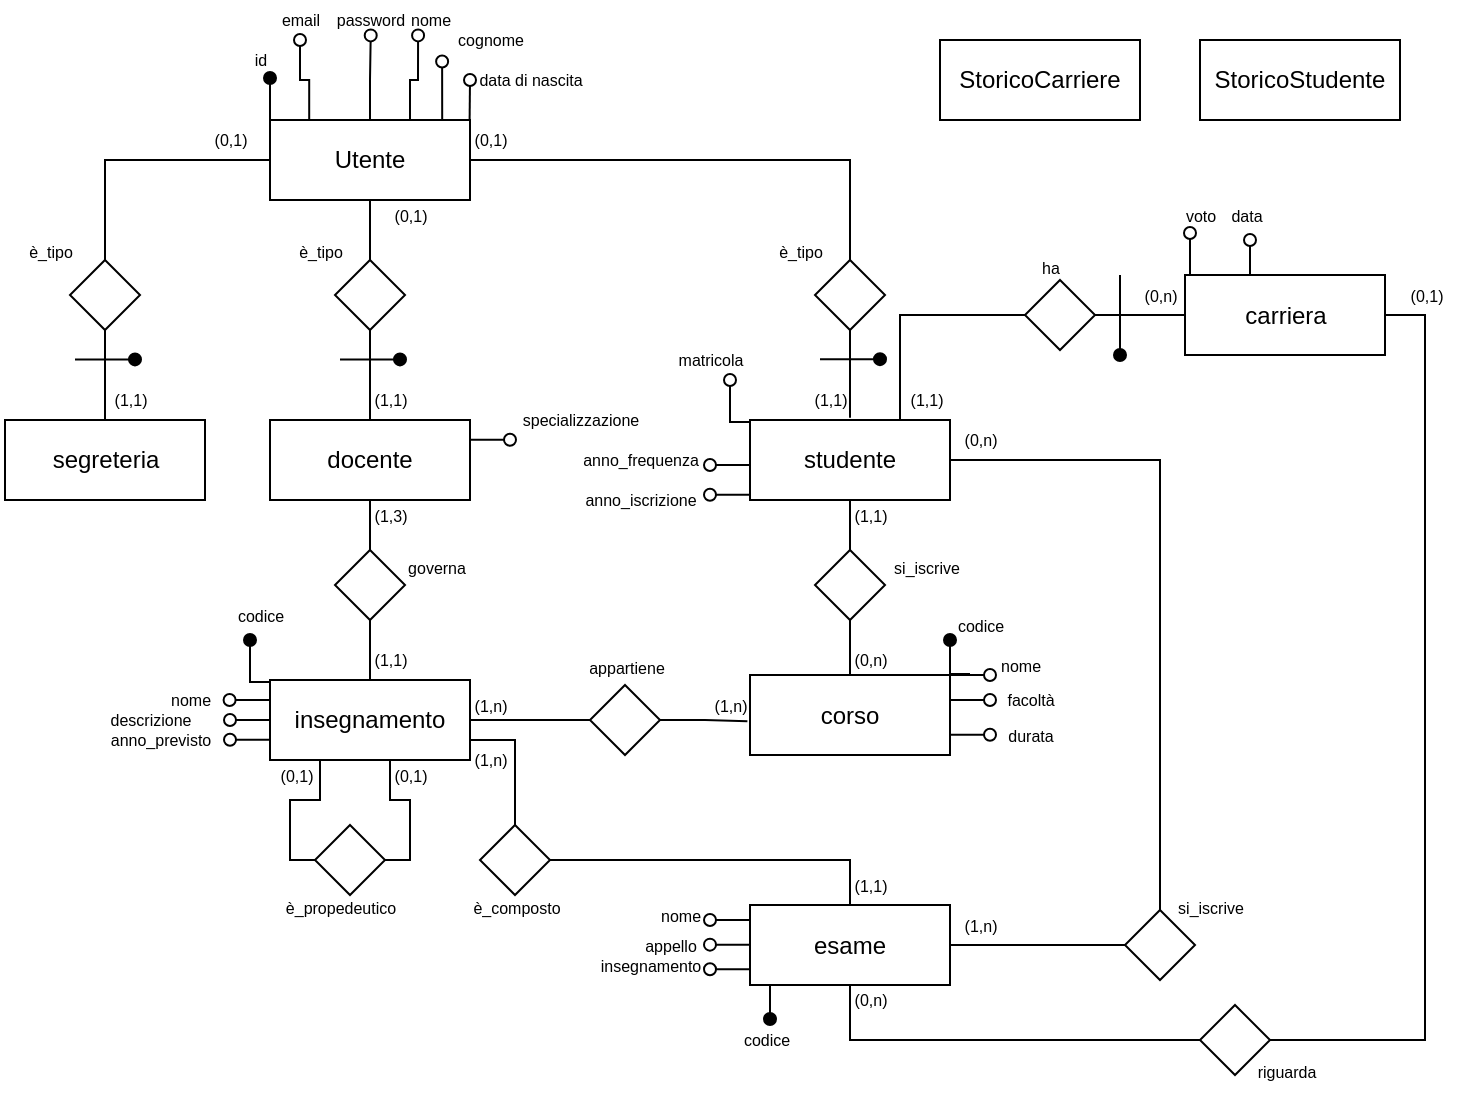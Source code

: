 <mxfile version="21.3.6" type="device">
  <diagram name="Pagina-1" id="Y-6qWt6T0HRa8YTHhVR7">
    <mxGraphModel dx="763" dy="473" grid="1" gridSize="10" guides="1" tooltips="1" connect="1" arrows="1" fold="1" page="1" pageScale="1" pageWidth="1920" pageHeight="1200" math="0" shadow="0">
      <root>
        <mxCell id="0" />
        <mxCell id="1" parent="0" />
        <mxCell id="XxH9tgEzCcrQniiEz9P4-7" style="edgeStyle=orthogonalEdgeStyle;rounded=0;orthogonalLoop=1;jettySize=auto;html=1;exitX=0.5;exitY=0;exitDx=0;exitDy=0;entryX=0.506;entryY=0.885;entryDx=0;entryDy=0;entryPerimeter=0;endArrow=oval;endFill=0;" parent="1" source="IhBiwaIgIxCazFyBjZZa-10" target="IhBiwaIgIxCazFyBjZZa-51" edge="1">
          <mxGeometry relative="1" as="geometry" />
        </mxCell>
        <mxCell id="IhBiwaIgIxCazFyBjZZa-10" value="Utente&lt;br&gt;" style="whiteSpace=wrap;html=1;align=center;" parent="1" vertex="1">
          <mxGeometry x="400" y="80" width="100" height="40" as="geometry" />
        </mxCell>
        <mxCell id="IhBiwaIgIxCazFyBjZZa-11" value="segreteria" style="whiteSpace=wrap;html=1;align=center;" parent="1" vertex="1">
          <mxGeometry x="267.5" y="230" width="100" height="40" as="geometry" />
        </mxCell>
        <mxCell id="IhBiwaIgIxCazFyBjZZa-13" value="docente" style="whiteSpace=wrap;html=1;align=center;" parent="1" vertex="1">
          <mxGeometry x="400" y="230" width="100" height="40" as="geometry" />
        </mxCell>
        <mxCell id="XxH9tgEzCcrQniiEz9P4-87" style="edgeStyle=orthogonalEdgeStyle;rounded=0;orthogonalLoop=1;jettySize=auto;html=1;exitX=0.75;exitY=0;exitDx=0;exitDy=0;entryX=0;entryY=0.5;entryDx=0;entryDy=0;endArrow=none;endFill=0;" parent="1" source="IhBiwaIgIxCazFyBjZZa-17" target="XxH9tgEzCcrQniiEz9P4-86" edge="1">
          <mxGeometry relative="1" as="geometry" />
        </mxCell>
        <mxCell id="IhBiwaIgIxCazFyBjZZa-17" value="studente" style="whiteSpace=wrap;html=1;align=center;" parent="1" vertex="1">
          <mxGeometry x="640" y="230" width="100" height="40" as="geometry" />
        </mxCell>
        <mxCell id="IhBiwaIgIxCazFyBjZZa-18" style="edgeStyle=orthogonalEdgeStyle;rounded=0;orthogonalLoop=1;jettySize=auto;html=1;exitX=0.5;exitY=1;exitDx=0;exitDy=0;" parent="1" source="IhBiwaIgIxCazFyBjZZa-11" target="IhBiwaIgIxCazFyBjZZa-11" edge="1">
          <mxGeometry relative="1" as="geometry" />
        </mxCell>
        <mxCell id="IhBiwaIgIxCazFyBjZZa-20" value="corso" style="whiteSpace=wrap;html=1;align=center;" parent="1" vertex="1">
          <mxGeometry x="640" y="357.5" width="100" height="40" as="geometry" />
        </mxCell>
        <mxCell id="XxH9tgEzCcrQniiEz9P4-31" style="edgeStyle=orthogonalEdgeStyle;rounded=0;orthogonalLoop=1;jettySize=auto;html=1;exitX=0;exitY=0.25;exitDx=0;exitDy=0;entryX=0.995;entryY=0.506;entryDx=0;entryDy=0;entryPerimeter=0;endArrow=oval;endFill=0;" parent="1" source="IhBiwaIgIxCazFyBjZZa-22" target="XxH9tgEzCcrQniiEz9P4-28" edge="1">
          <mxGeometry relative="1" as="geometry" />
        </mxCell>
        <mxCell id="XxH9tgEzCcrQniiEz9P4-38" style="edgeStyle=orthogonalEdgeStyle;rounded=0;orthogonalLoop=1;jettySize=auto;html=1;exitX=1;exitY=0.5;exitDx=0;exitDy=0;entryX=0;entryY=0.5;entryDx=0;entryDy=0;endArrow=none;endFill=0;" parent="1" source="IhBiwaIgIxCazFyBjZZa-22" target="XxH9tgEzCcrQniiEz9P4-35" edge="1">
          <mxGeometry relative="1" as="geometry" />
        </mxCell>
        <mxCell id="wYK4eZ4G-HZFix0EiD2i-19" style="edgeStyle=orthogonalEdgeStyle;rounded=0;orthogonalLoop=1;jettySize=auto;html=1;exitX=1;exitY=0.75;exitDx=0;exitDy=0;entryX=0.5;entryY=0;entryDx=0;entryDy=0;endArrow=none;endFill=0;" edge="1" parent="1" source="IhBiwaIgIxCazFyBjZZa-22" target="XxH9tgEzCcrQniiEz9P4-60">
          <mxGeometry relative="1" as="geometry" />
        </mxCell>
        <mxCell id="wYK4eZ4G-HZFix0EiD2i-20" style="edgeStyle=orthogonalEdgeStyle;rounded=0;orthogonalLoop=1;jettySize=auto;html=1;exitX=0.25;exitY=1;exitDx=0;exitDy=0;entryX=0;entryY=0.5;entryDx=0;entryDy=0;endArrow=none;endFill=0;" edge="1" parent="1" source="IhBiwaIgIxCazFyBjZZa-22" target="jYvSFaZSiZ5a_8bpiw-3-22">
          <mxGeometry relative="1" as="geometry">
            <Array as="points">
              <mxPoint x="425" y="420" />
              <mxPoint x="410" y="420" />
              <mxPoint x="410" y="450" />
            </Array>
          </mxGeometry>
        </mxCell>
        <mxCell id="IhBiwaIgIxCazFyBjZZa-22" value="insegnamento" style="whiteSpace=wrap;html=1;align=center;" parent="1" vertex="1">
          <mxGeometry x="400" y="360" width="100" height="40" as="geometry" />
        </mxCell>
        <mxCell id="wYK4eZ4G-HZFix0EiD2i-4" style="edgeStyle=orthogonalEdgeStyle;rounded=0;orthogonalLoop=1;jettySize=auto;html=1;exitX=1;exitY=0.5;exitDx=0;exitDy=0;entryX=0;entryY=0.5;entryDx=0;entryDy=0;endArrow=none;endFill=0;" edge="1" parent="1" source="IhBiwaIgIxCazFyBjZZa-23" target="wYK4eZ4G-HZFix0EiD2i-2">
          <mxGeometry relative="1" as="geometry" />
        </mxCell>
        <mxCell id="IhBiwaIgIxCazFyBjZZa-23" value="esame" style="whiteSpace=wrap;html=1;align=center;" parent="1" vertex="1">
          <mxGeometry x="640" y="472.5" width="100" height="40" as="geometry" />
        </mxCell>
        <mxCell id="TyQsMB4y0jrWeEiwf9Hw-23" style="edgeStyle=orthogonalEdgeStyle;rounded=0;orthogonalLoop=1;jettySize=auto;html=1;exitX=0.25;exitY=0;exitDx=0;exitDy=0;endArrow=oval;endFill=0;" parent="1" source="IhBiwaIgIxCazFyBjZZa-24" edge="1">
          <mxGeometry relative="1" as="geometry">
            <mxPoint x="890" y="140" as="targetPoint" />
          </mxGeometry>
        </mxCell>
        <mxCell id="IhBiwaIgIxCazFyBjZZa-24" value="carriera" style="whiteSpace=wrap;html=1;align=center;" parent="1" vertex="1">
          <mxGeometry x="857.5" y="157.5" width="100" height="40" as="geometry" />
        </mxCell>
        <mxCell id="IhBiwaIgIxCazFyBjZZa-26" value="StoricoStudente" style="whiteSpace=wrap;html=1;align=center;" parent="1" vertex="1">
          <mxGeometry x="865" y="40" width="100" height="40" as="geometry" />
        </mxCell>
        <mxCell id="IhBiwaIgIxCazFyBjZZa-27" value="StoricoCarriere" style="whiteSpace=wrap;html=1;align=center;" parent="1" vertex="1">
          <mxGeometry x="735" y="40" width="100" height="40" as="geometry" />
        </mxCell>
        <mxCell id="IhBiwaIgIxCazFyBjZZa-31" style="edgeStyle=orthogonalEdgeStyle;rounded=0;orthogonalLoop=1;jettySize=auto;html=1;exitX=0.5;exitY=1;exitDx=0;exitDy=0;entryX=0.5;entryY=0;entryDx=0;entryDy=0;endArrow=none;endFill=0;" parent="1" source="IhBiwaIgIxCazFyBjZZa-28" target="IhBiwaIgIxCazFyBjZZa-11" edge="1">
          <mxGeometry relative="1" as="geometry" />
        </mxCell>
        <mxCell id="IhBiwaIgIxCazFyBjZZa-37" style="edgeStyle=orthogonalEdgeStyle;rounded=0;orthogonalLoop=1;jettySize=auto;html=1;exitX=0.5;exitY=0;exitDx=0;exitDy=0;entryX=0;entryY=0.5;entryDx=0;entryDy=0;endArrow=none;endFill=0;" parent="1" source="IhBiwaIgIxCazFyBjZZa-28" target="IhBiwaIgIxCazFyBjZZa-10" edge="1">
          <mxGeometry relative="1" as="geometry" />
        </mxCell>
        <mxCell id="IhBiwaIgIxCazFyBjZZa-28" value="" style="rhombus;whiteSpace=wrap;html=1;" parent="1" vertex="1">
          <mxGeometry x="300" y="150" width="35" height="35" as="geometry" />
        </mxCell>
        <mxCell id="IhBiwaIgIxCazFyBjZZa-34" style="edgeStyle=orthogonalEdgeStyle;rounded=0;orthogonalLoop=1;jettySize=auto;html=1;exitX=0.5;exitY=1;exitDx=0;exitDy=0;entryX=0.5;entryY=0;entryDx=0;entryDy=0;endArrow=none;endFill=0;" parent="1" source="IhBiwaIgIxCazFyBjZZa-32" target="IhBiwaIgIxCazFyBjZZa-13" edge="1">
          <mxGeometry relative="1" as="geometry" />
        </mxCell>
        <mxCell id="IhBiwaIgIxCazFyBjZZa-36" style="edgeStyle=orthogonalEdgeStyle;rounded=0;orthogonalLoop=1;jettySize=auto;html=1;exitX=0.5;exitY=0;exitDx=0;exitDy=0;entryX=0.5;entryY=1;entryDx=0;entryDy=0;endArrow=none;endFill=0;" parent="1" source="IhBiwaIgIxCazFyBjZZa-32" target="IhBiwaIgIxCazFyBjZZa-10" edge="1">
          <mxGeometry relative="1" as="geometry" />
        </mxCell>
        <mxCell id="IhBiwaIgIxCazFyBjZZa-32" value="" style="rhombus;whiteSpace=wrap;html=1;" parent="1" vertex="1">
          <mxGeometry x="432.5" y="150" width="35" height="35" as="geometry" />
        </mxCell>
        <mxCell id="IhBiwaIgIxCazFyBjZZa-35" style="edgeStyle=orthogonalEdgeStyle;rounded=0;orthogonalLoop=1;jettySize=auto;html=1;exitX=0.5;exitY=1;exitDx=0;exitDy=0;entryX=0.5;entryY=-0.027;entryDx=0;entryDy=0;entryPerimeter=0;endArrow=none;endFill=0;" parent="1" source="IhBiwaIgIxCazFyBjZZa-33" target="IhBiwaIgIxCazFyBjZZa-17" edge="1">
          <mxGeometry relative="1" as="geometry" />
        </mxCell>
        <mxCell id="IhBiwaIgIxCazFyBjZZa-38" style="edgeStyle=orthogonalEdgeStyle;rounded=0;orthogonalLoop=1;jettySize=auto;html=1;exitX=0.5;exitY=0;exitDx=0;exitDy=0;entryX=1;entryY=0.5;entryDx=0;entryDy=0;endArrow=none;endFill=0;" parent="1" source="IhBiwaIgIxCazFyBjZZa-33" target="IhBiwaIgIxCazFyBjZZa-10" edge="1">
          <mxGeometry relative="1" as="geometry" />
        </mxCell>
        <mxCell id="IhBiwaIgIxCazFyBjZZa-33" value="" style="rhombus;whiteSpace=wrap;html=1;" parent="1" vertex="1">
          <mxGeometry x="672.5" y="150" width="35" height="35" as="geometry" />
        </mxCell>
        <mxCell id="IhBiwaIgIxCazFyBjZZa-39" value="&lt;font style=&quot;font-size: 8px;&quot;&gt;è_tipo&lt;/font&gt;" style="text;html=1;align=center;verticalAlign=middle;resizable=0;points=[];autosize=1;strokeColor=none;fillColor=none;" parent="1" vertex="1">
          <mxGeometry x="265" y="130" width="50" height="30" as="geometry" />
        </mxCell>
        <mxCell id="IhBiwaIgIxCazFyBjZZa-40" value="&lt;font style=&quot;font-size: 8px;&quot;&gt;è_tipo&lt;/font&gt;" style="text;html=1;align=center;verticalAlign=middle;resizable=0;points=[];autosize=1;strokeColor=none;fillColor=none;" parent="1" vertex="1">
          <mxGeometry x="400" y="130" width="50" height="30" as="geometry" />
        </mxCell>
        <mxCell id="IhBiwaIgIxCazFyBjZZa-41" value="&lt;font style=&quot;font-size: 8px;&quot;&gt;è_tipo&lt;/font&gt;" style="text;html=1;align=center;verticalAlign=middle;resizable=0;points=[];autosize=1;strokeColor=none;fillColor=none;" parent="1" vertex="1">
          <mxGeometry x="640" y="130" width="50" height="30" as="geometry" />
        </mxCell>
        <mxCell id="IhBiwaIgIxCazFyBjZZa-48" value="id" style="text;html=1;align=center;verticalAlign=middle;resizable=0;points=[];autosize=1;strokeColor=none;fillColor=none;fontSize=8;" parent="1" vertex="1">
          <mxGeometry x="380" y="40" width="30" height="20" as="geometry" />
        </mxCell>
        <mxCell id="IhBiwaIgIxCazFyBjZZa-51" value="password" style="text;html=1;align=center;verticalAlign=middle;resizable=0;points=[];autosize=1;strokeColor=none;fillColor=none;fontSize=8;" parent="1" vertex="1">
          <mxGeometry x="420" y="20" width="60" height="20" as="geometry" />
        </mxCell>
        <mxCell id="IhBiwaIgIxCazFyBjZZa-58" style="edgeStyle=orthogonalEdgeStyle;rounded=0;orthogonalLoop=1;jettySize=auto;html=1;endArrow=oval;endFill=0;exitX=0.196;exitY=0.003;exitDx=0;exitDy=0;exitPerimeter=0;" parent="1" source="IhBiwaIgIxCazFyBjZZa-10" target="XxH9tgEzCcrQniiEz9P4-1" edge="1">
          <mxGeometry relative="1" as="geometry">
            <mxPoint x="420" y="71" as="sourcePoint" />
            <mxPoint x="420" y="50" as="targetPoint" />
          </mxGeometry>
        </mxCell>
        <mxCell id="IhBiwaIgIxCazFyBjZZa-59" style="edgeStyle=orthogonalEdgeStyle;rounded=0;orthogonalLoop=1;jettySize=auto;html=1;exitX=0.5;exitY=0;exitDx=0;exitDy=0;entryX=0.34;entryY=0.97;entryDx=0;entryDy=0;entryPerimeter=0;endArrow=oval;endFill=1;" parent="1" edge="1">
          <mxGeometry relative="1" as="geometry">
            <mxPoint x="410" y="80" as="sourcePoint" />
            <mxPoint x="400" y="59" as="targetPoint" />
          </mxGeometry>
        </mxCell>
        <mxCell id="IhBiwaIgIxCazFyBjZZa-61" style="edgeStyle=orthogonalEdgeStyle;rounded=0;orthogonalLoop=1;jettySize=auto;html=1;exitX=0.5;exitY=0;exitDx=0;exitDy=0;entryX=0.34;entryY=0.97;entryDx=0;entryDy=0;entryPerimeter=0;endArrow=oval;endFill=0;" parent="1" edge="1">
          <mxGeometry relative="1" as="geometry">
            <mxPoint x="640" y="231" as="sourcePoint" />
            <mxPoint x="630" y="210" as="targetPoint" />
          </mxGeometry>
        </mxCell>
        <mxCell id="IhBiwaIgIxCazFyBjZZa-62" value="&lt;span style=&quot;font-size: 8px;&quot;&gt;matricola&lt;/span&gt;" style="text;html=1;align=center;verticalAlign=middle;resizable=0;points=[];autosize=1;strokeColor=none;fillColor=none;fontSize=8;" parent="1" vertex="1">
          <mxGeometry x="590" y="190" width="60" height="20" as="geometry" />
        </mxCell>
        <mxCell id="XxH9tgEzCcrQniiEz9P4-1" value="email" style="text;html=1;align=center;verticalAlign=middle;resizable=0;points=[];autosize=1;strokeColor=none;fillColor=none;fontSize=8;" parent="1" vertex="1">
          <mxGeometry x="395" y="20" width="40" height="20" as="geometry" />
        </mxCell>
        <mxCell id="XxH9tgEzCcrQniiEz9P4-2" value="nome" style="text;html=1;align=center;verticalAlign=middle;resizable=0;points=[];autosize=1;strokeColor=none;fillColor=none;fontSize=8;" parent="1" vertex="1">
          <mxGeometry x="460" y="20" width="40" height="20" as="geometry" />
        </mxCell>
        <mxCell id="XxH9tgEzCcrQniiEz9P4-3" value="data di nascita" style="text;html=1;align=center;verticalAlign=middle;resizable=0;points=[];autosize=1;strokeColor=none;fillColor=none;fontSize=8;" parent="1" vertex="1">
          <mxGeometry x="490" y="50" width="80" height="20" as="geometry" />
        </mxCell>
        <mxCell id="XxH9tgEzCcrQniiEz9P4-4" value="cognome" style="text;html=1;align=center;verticalAlign=middle;resizable=0;points=[];autosize=1;strokeColor=none;fillColor=none;fontSize=8;" parent="1" vertex="1">
          <mxGeometry x="480" y="30" width="60" height="20" as="geometry" />
        </mxCell>
        <mxCell id="XxH9tgEzCcrQniiEz9P4-8" style="edgeStyle=orthogonalEdgeStyle;rounded=0;orthogonalLoop=1;jettySize=auto;html=1;exitX=0.7;exitY=0.014;exitDx=0;exitDy=0;entryX=0.351;entryY=0.885;entryDx=0;entryDy=0;entryPerimeter=0;endArrow=oval;endFill=0;exitPerimeter=0;" parent="1" source="IhBiwaIgIxCazFyBjZZa-10" target="XxH9tgEzCcrQniiEz9P4-2" edge="1">
          <mxGeometry relative="1" as="geometry">
            <mxPoint x="467.5" y="81" as="sourcePoint" />
            <mxPoint x="467.5" y="39" as="targetPoint" />
          </mxGeometry>
        </mxCell>
        <mxCell id="XxH9tgEzCcrQniiEz9P4-9" style="edgeStyle=orthogonalEdgeStyle;rounded=0;orthogonalLoop=1;jettySize=auto;html=1;exitX=0.5;exitY=0;exitDx=0;exitDy=0;endArrow=oval;endFill=0;entryX=0.101;entryY=1.038;entryDx=0;entryDy=0;entryPerimeter=0;" parent="1" target="XxH9tgEzCcrQniiEz9P4-4" edge="1">
          <mxGeometry relative="1" as="geometry">
            <mxPoint x="480" y="80" as="sourcePoint" />
            <mxPoint x="480" y="50" as="targetPoint" />
          </mxGeometry>
        </mxCell>
        <mxCell id="XxH9tgEzCcrQniiEz9P4-10" style="edgeStyle=orthogonalEdgeStyle;rounded=0;orthogonalLoop=1;jettySize=auto;html=1;exitX=0.5;exitY=0;exitDx=0;exitDy=0;endArrow=oval;endFill=0;" parent="1" edge="1">
          <mxGeometry relative="1" as="geometry">
            <mxPoint x="499.81" y="80" as="sourcePoint" />
            <mxPoint x="500" y="60" as="targetPoint" />
          </mxGeometry>
        </mxCell>
        <mxCell id="XxH9tgEzCcrQniiEz9P4-19" value="specializzazione" style="text;html=1;align=center;verticalAlign=middle;resizable=0;points=[];autosize=1;strokeColor=none;fillColor=none;fontSize=8;" parent="1" vertex="1">
          <mxGeometry x="515" y="220" width="80" height="20" as="geometry" />
        </mxCell>
        <mxCell id="XxH9tgEzCcrQniiEz9P4-22" style="edgeStyle=orthogonalEdgeStyle;rounded=0;orthogonalLoop=1;jettySize=auto;html=1;exitX=0.5;exitY=0;exitDx=0;exitDy=0;entryX=0.5;entryY=1;entryDx=0;entryDy=0;endArrow=none;endFill=0;" parent="1" source="XxH9tgEzCcrQniiEz9P4-21" target="IhBiwaIgIxCazFyBjZZa-13" edge="1">
          <mxGeometry relative="1" as="geometry" />
        </mxCell>
        <mxCell id="XxH9tgEzCcrQniiEz9P4-23" style="edgeStyle=orthogonalEdgeStyle;rounded=0;orthogonalLoop=1;jettySize=auto;html=1;exitX=0.5;exitY=1;exitDx=0;exitDy=0;entryX=0.5;entryY=0;entryDx=0;entryDy=0;endArrow=none;endFill=0;" parent="1" source="XxH9tgEzCcrQniiEz9P4-21" target="IhBiwaIgIxCazFyBjZZa-22" edge="1">
          <mxGeometry relative="1" as="geometry" />
        </mxCell>
        <mxCell id="XxH9tgEzCcrQniiEz9P4-21" value="" style="rhombus;whiteSpace=wrap;html=1;" parent="1" vertex="1">
          <mxGeometry x="432.5" y="295" width="35" height="35" as="geometry" />
        </mxCell>
        <mxCell id="XxH9tgEzCcrQniiEz9P4-24" value="&lt;font style=&quot;font-size: 8px;&quot;&gt;governa&lt;/font&gt;" style="text;html=1;align=center;verticalAlign=middle;resizable=0;points=[];autosize=1;strokeColor=none;fillColor=none;" parent="1" vertex="1">
          <mxGeometry x="457.5" y="287.5" width="50" height="30" as="geometry" />
        </mxCell>
        <mxCell id="XxH9tgEzCcrQniiEz9P4-25" style="edgeStyle=orthogonalEdgeStyle;rounded=0;orthogonalLoop=1;jettySize=auto;html=1;exitX=0.5;exitY=0;exitDx=0;exitDy=0;entryX=0.34;entryY=0.97;entryDx=0;entryDy=0;entryPerimeter=0;endArrow=oval;endFill=1;" parent="1" edge="1">
          <mxGeometry relative="1" as="geometry">
            <mxPoint x="400" y="361" as="sourcePoint" />
            <mxPoint x="390" y="340" as="targetPoint" />
          </mxGeometry>
        </mxCell>
        <mxCell id="XxH9tgEzCcrQniiEz9P4-27" value="codice" style="text;html=1;align=center;verticalAlign=middle;resizable=0;points=[];autosize=1;strokeColor=none;fillColor=none;fontSize=8;" parent="1" vertex="1">
          <mxGeometry x="370" y="318" width="50" height="20" as="geometry" />
        </mxCell>
        <mxCell id="XxH9tgEzCcrQniiEz9P4-28" value="nome" style="text;html=1;align=center;verticalAlign=middle;resizable=0;points=[];autosize=1;strokeColor=none;fillColor=none;fontSize=8;" parent="1" vertex="1">
          <mxGeometry x="340" y="360" width="40" height="20" as="geometry" />
        </mxCell>
        <mxCell id="XxH9tgEzCcrQniiEz9P4-29" value="descrizione" style="text;html=1;align=center;verticalAlign=middle;resizable=0;points=[];autosize=1;strokeColor=none;fillColor=none;fontSize=8;" parent="1" vertex="1">
          <mxGeometry x="310" y="370" width="60" height="20" as="geometry" />
        </mxCell>
        <mxCell id="XxH9tgEzCcrQniiEz9P4-30" value="anno_previsto" style="text;html=1;align=center;verticalAlign=middle;resizable=0;points=[];autosize=1;strokeColor=none;fillColor=none;fontSize=8;" parent="1" vertex="1">
          <mxGeometry x="310" y="380" width="70" height="20" as="geometry" />
        </mxCell>
        <mxCell id="XxH9tgEzCcrQniiEz9P4-33" style="edgeStyle=orthogonalEdgeStyle;rounded=0;orthogonalLoop=1;jettySize=auto;html=1;exitX=0;exitY=0.25;exitDx=0;exitDy=0;entryX=0.995;entryY=0.506;entryDx=0;entryDy=0;entryPerimeter=0;endArrow=oval;endFill=0;" parent="1" edge="1">
          <mxGeometry relative="1" as="geometry">
            <mxPoint x="400" y="380" as="sourcePoint" />
            <mxPoint x="380" y="380" as="targetPoint" />
          </mxGeometry>
        </mxCell>
        <mxCell id="XxH9tgEzCcrQniiEz9P4-34" style="edgeStyle=orthogonalEdgeStyle;rounded=0;orthogonalLoop=1;jettySize=auto;html=1;exitX=0;exitY=0.25;exitDx=0;exitDy=0;entryX=0.995;entryY=0.506;entryDx=0;entryDy=0;entryPerimeter=0;endArrow=oval;endFill=0;" parent="1" edge="1">
          <mxGeometry relative="1" as="geometry">
            <mxPoint x="400" y="389.88" as="sourcePoint" />
            <mxPoint x="380" y="389.88" as="targetPoint" />
          </mxGeometry>
        </mxCell>
        <mxCell id="XxH9tgEzCcrQniiEz9P4-37" style="edgeStyle=orthogonalEdgeStyle;rounded=0;orthogonalLoop=1;jettySize=auto;html=1;exitX=1;exitY=0.5;exitDx=0;exitDy=0;entryX=-0.013;entryY=0.577;entryDx=0;entryDy=0;entryPerimeter=0;endArrow=none;endFill=0;" parent="1" source="XxH9tgEzCcrQniiEz9P4-35" target="IhBiwaIgIxCazFyBjZZa-20" edge="1">
          <mxGeometry relative="1" as="geometry" />
        </mxCell>
        <mxCell id="XxH9tgEzCcrQniiEz9P4-35" value="" style="rhombus;whiteSpace=wrap;html=1;" parent="1" vertex="1">
          <mxGeometry x="560" y="362.5" width="35" height="35" as="geometry" />
        </mxCell>
        <mxCell id="XxH9tgEzCcrQniiEz9P4-41" style="edgeStyle=orthogonalEdgeStyle;rounded=0;orthogonalLoop=1;jettySize=auto;html=1;exitX=0.5;exitY=1;exitDx=0;exitDy=0;entryX=0.5;entryY=0;entryDx=0;entryDy=0;endArrow=none;endFill=0;" parent="1" source="XxH9tgEzCcrQniiEz9P4-39" target="IhBiwaIgIxCazFyBjZZa-20" edge="1">
          <mxGeometry relative="1" as="geometry" />
        </mxCell>
        <mxCell id="XxH9tgEzCcrQniiEz9P4-42" style="edgeStyle=orthogonalEdgeStyle;rounded=0;orthogonalLoop=1;jettySize=auto;html=1;exitX=0.5;exitY=0;exitDx=0;exitDy=0;entryX=0.5;entryY=1;entryDx=0;entryDy=0;endArrow=none;endFill=0;" parent="1" source="XxH9tgEzCcrQniiEz9P4-39" target="IhBiwaIgIxCazFyBjZZa-17" edge="1">
          <mxGeometry relative="1" as="geometry" />
        </mxCell>
        <mxCell id="XxH9tgEzCcrQniiEz9P4-39" value="" style="rhombus;whiteSpace=wrap;html=1;" parent="1" vertex="1">
          <mxGeometry x="672.5" y="295" width="35" height="35" as="geometry" />
        </mxCell>
        <mxCell id="XxH9tgEzCcrQniiEz9P4-43" value="&lt;font style=&quot;font-size: 8px;&quot;&gt;appartiene&lt;/font&gt;" style="text;html=1;align=center;verticalAlign=middle;resizable=0;points=[];autosize=1;strokeColor=none;fillColor=none;" parent="1" vertex="1">
          <mxGeometry x="547.5" y="338" width="60" height="30" as="geometry" />
        </mxCell>
        <mxCell id="XxH9tgEzCcrQniiEz9P4-44" value="codice" style="text;html=1;align=center;verticalAlign=middle;resizable=0;points=[];autosize=1;strokeColor=none;fillColor=none;fontSize=8;" parent="1" vertex="1">
          <mxGeometry x="730" y="323" width="50" height="20" as="geometry" />
        </mxCell>
        <mxCell id="XxH9tgEzCcrQniiEz9P4-45" value="nome" style="text;html=1;align=center;verticalAlign=middle;resizable=0;points=[];autosize=1;strokeColor=none;fillColor=none;fontSize=8;" parent="1" vertex="1">
          <mxGeometry x="755" y="343" width="40" height="20" as="geometry" />
        </mxCell>
        <mxCell id="XxH9tgEzCcrQniiEz9P4-46" value="facoltà" style="text;html=1;align=center;verticalAlign=middle;resizable=0;points=[];autosize=1;strokeColor=none;fillColor=none;fontSize=8;" parent="1" vertex="1">
          <mxGeometry x="755" y="360" width="50" height="20" as="geometry" />
        </mxCell>
        <mxCell id="XxH9tgEzCcrQniiEz9P4-47" value="durata" style="text;html=1;align=center;verticalAlign=middle;resizable=0;points=[];autosize=1;strokeColor=none;fillColor=none;fontSize=8;" parent="1" vertex="1">
          <mxGeometry x="755" y="377.5" width="50" height="20" as="geometry" />
        </mxCell>
        <mxCell id="XxH9tgEzCcrQniiEz9P4-53" style="edgeStyle=orthogonalEdgeStyle;rounded=0;orthogonalLoop=1;jettySize=auto;html=1;exitX=0;exitY=0.25;exitDx=0;exitDy=0;entryX=0.995;entryY=0.506;entryDx=0;entryDy=0;entryPerimeter=0;endArrow=none;endFill=0;startArrow=oval;startFill=0;" parent="1" edge="1">
          <mxGeometry relative="1" as="geometry">
            <mxPoint x="760" y="357.5" as="sourcePoint" />
            <mxPoint x="740" y="357.5" as="targetPoint" />
          </mxGeometry>
        </mxCell>
        <mxCell id="XxH9tgEzCcrQniiEz9P4-54" style="edgeStyle=orthogonalEdgeStyle;rounded=0;orthogonalLoop=1;jettySize=auto;html=1;exitX=0;exitY=0.25;exitDx=0;exitDy=0;entryX=0.995;entryY=0.506;entryDx=0;entryDy=0;entryPerimeter=0;endArrow=none;endFill=0;startArrow=oval;startFill=0;" parent="1" edge="1">
          <mxGeometry relative="1" as="geometry">
            <mxPoint x="760" y="370" as="sourcePoint" />
            <mxPoint x="740" y="370" as="targetPoint" />
          </mxGeometry>
        </mxCell>
        <mxCell id="XxH9tgEzCcrQniiEz9P4-55" style="edgeStyle=orthogonalEdgeStyle;rounded=0;orthogonalLoop=1;jettySize=auto;html=1;exitX=0;exitY=0.25;exitDx=0;exitDy=0;entryX=0.995;entryY=0.506;entryDx=0;entryDy=0;entryPerimeter=0;endArrow=none;endFill=0;startArrow=oval;startFill=0;" parent="1" edge="1">
          <mxGeometry relative="1" as="geometry">
            <mxPoint x="760" y="387.39" as="sourcePoint" />
            <mxPoint x="740" y="387.39" as="targetPoint" />
          </mxGeometry>
        </mxCell>
        <mxCell id="XxH9tgEzCcrQniiEz9P4-58" style="edgeStyle=orthogonalEdgeStyle;rounded=0;orthogonalLoop=1;jettySize=auto;html=1;endArrow=oval;endFill=1;" parent="1" edge="1">
          <mxGeometry relative="1" as="geometry">
            <mxPoint x="750" y="357" as="sourcePoint" />
            <mxPoint x="740" y="340" as="targetPoint" />
          </mxGeometry>
        </mxCell>
        <mxCell id="XxH9tgEzCcrQniiEz9P4-59" value="&lt;font style=&quot;font-size: 8px;&quot;&gt;si_iscrive&lt;/font&gt;" style="text;html=1;align=center;verticalAlign=middle;resizable=0;points=[];autosize=1;strokeColor=none;fillColor=none;" parent="1" vertex="1">
          <mxGeometry x="697.5" y="288" width="60" height="30" as="geometry" />
        </mxCell>
        <mxCell id="jYvSFaZSiZ5a_8bpiw-3-19" style="edgeStyle=orthogonalEdgeStyle;rounded=0;orthogonalLoop=1;jettySize=auto;html=1;exitX=1;exitY=0.5;exitDx=0;exitDy=0;entryX=0.5;entryY=0;entryDx=0;entryDy=0;endArrow=none;endFill=0;" parent="1" source="XxH9tgEzCcrQniiEz9P4-60" target="IhBiwaIgIxCazFyBjZZa-23" edge="1">
          <mxGeometry relative="1" as="geometry" />
        </mxCell>
        <mxCell id="XxH9tgEzCcrQniiEz9P4-60" value="" style="rhombus;whiteSpace=wrap;html=1;" parent="1" vertex="1">
          <mxGeometry x="505" y="432.5" width="35" height="35" as="geometry" />
        </mxCell>
        <mxCell id="XxH9tgEzCcrQniiEz9P4-63" value="&lt;font style=&quot;font-size: 8px;&quot;&gt;è_composto&lt;/font&gt;" style="text;html=1;align=center;verticalAlign=middle;resizable=0;points=[];autosize=1;strokeColor=none;fillColor=none;" parent="1" vertex="1">
          <mxGeometry x="487.5" y="457.5" width="70" height="30" as="geometry" />
        </mxCell>
        <mxCell id="XxH9tgEzCcrQniiEz9P4-66" value="nome" style="text;html=1;align=center;verticalAlign=middle;resizable=0;points=[];autosize=1;strokeColor=none;fillColor=none;fontSize=8;" parent="1" vertex="1">
          <mxGeometry x="585" y="467.5" width="40" height="20" as="geometry" />
        </mxCell>
        <mxCell id="XxH9tgEzCcrQniiEz9P4-69" value="appello" style="text;html=1;align=center;verticalAlign=middle;resizable=0;points=[];autosize=1;strokeColor=none;fillColor=none;fontSize=8;" parent="1" vertex="1">
          <mxGeometry x="575" y="482.5" width="50" height="20" as="geometry" />
        </mxCell>
        <mxCell id="XxH9tgEzCcrQniiEz9P4-89" style="edgeStyle=orthogonalEdgeStyle;rounded=0;orthogonalLoop=1;jettySize=auto;html=1;exitX=1;exitY=0.5;exitDx=0;exitDy=0;entryX=0;entryY=0.5;entryDx=0;entryDy=0;endArrow=none;endFill=0;" parent="1" source="XxH9tgEzCcrQniiEz9P4-86" target="IhBiwaIgIxCazFyBjZZa-24" edge="1">
          <mxGeometry relative="1" as="geometry" />
        </mxCell>
        <mxCell id="XxH9tgEzCcrQniiEz9P4-86" value="" style="rhombus;whiteSpace=wrap;html=1;" parent="1" vertex="1">
          <mxGeometry x="777.5" y="160" width="35" height="35" as="geometry" />
        </mxCell>
        <mxCell id="XxH9tgEzCcrQniiEz9P4-90" value="&lt;font style=&quot;font-size: 8px;&quot;&gt;ha&lt;/font&gt;" style="text;html=1;align=center;verticalAlign=middle;resizable=0;points=[];autosize=1;strokeColor=none;fillColor=none;" parent="1" vertex="1">
          <mxGeometry x="775" y="138" width="30" height="30" as="geometry" />
        </mxCell>
        <mxCell id="XxH9tgEzCcrQniiEz9P4-92" value="voto" style="text;html=1;align=center;verticalAlign=middle;resizable=0;points=[];autosize=1;strokeColor=none;fillColor=none;fontSize=8;" parent="1" vertex="1">
          <mxGeometry x="845" y="118" width="40" height="20" as="geometry" />
        </mxCell>
        <mxCell id="XxH9tgEzCcrQniiEz9P4-93" style="edgeStyle=orthogonalEdgeStyle;rounded=0;orthogonalLoop=1;jettySize=auto;html=1;exitX=0.5;exitY=0;exitDx=0;exitDy=0;entryX=0.34;entryY=0.97;entryDx=0;entryDy=0;entryPerimeter=0;endArrow=oval;endFill=0;" parent="1" edge="1">
          <mxGeometry relative="1" as="geometry">
            <mxPoint x="870" y="157.47" as="sourcePoint" />
            <mxPoint x="860" y="136.47" as="targetPoint" />
          </mxGeometry>
        </mxCell>
        <mxCell id="XxH9tgEzCcrQniiEz9P4-94" value="(0,1)" style="text;html=1;align=center;verticalAlign=middle;resizable=0;points=[];autosize=1;strokeColor=none;fillColor=none;fontSize=8;" parent="1" vertex="1">
          <mxGeometry x="360" y="80" width="40" height="20" as="geometry" />
        </mxCell>
        <mxCell id="XxH9tgEzCcrQniiEz9P4-95" value="(1,1)" style="text;html=1;align=center;verticalAlign=middle;resizable=0;points=[];autosize=1;strokeColor=none;fillColor=none;fontSize=8;" parent="1" vertex="1">
          <mxGeometry x="310" y="210" width="40" height="20" as="geometry" />
        </mxCell>
        <mxCell id="XxH9tgEzCcrQniiEz9P4-96" value="(1,1)" style="text;html=1;align=center;verticalAlign=middle;resizable=0;points=[];autosize=1;strokeColor=none;fillColor=none;fontSize=8;" parent="1" vertex="1">
          <mxGeometry x="440" y="210" width="40" height="20" as="geometry" />
        </mxCell>
        <mxCell id="XxH9tgEzCcrQniiEz9P4-97" value="(1,1)" style="text;html=1;align=center;verticalAlign=middle;resizable=0;points=[];autosize=1;strokeColor=none;fillColor=none;fontSize=8;" parent="1" vertex="1">
          <mxGeometry x="660" y="210" width="40" height="20" as="geometry" />
        </mxCell>
        <mxCell id="XxH9tgEzCcrQniiEz9P4-98" value="(0,1)" style="text;html=1;align=center;verticalAlign=middle;resizable=0;points=[];autosize=1;strokeColor=none;fillColor=none;fontSize=8;" parent="1" vertex="1">
          <mxGeometry x="490" y="80" width="40" height="20" as="geometry" />
        </mxCell>
        <mxCell id="XxH9tgEzCcrQniiEz9P4-99" value="(0,1)" style="text;html=1;align=center;verticalAlign=middle;resizable=0;points=[];autosize=1;strokeColor=none;fillColor=none;fontSize=8;" parent="1" vertex="1">
          <mxGeometry x="450" y="118" width="40" height="20" as="geometry" />
        </mxCell>
        <mxCell id="XxH9tgEzCcrQniiEz9P4-100" value="(1,3)" style="text;html=1;align=center;verticalAlign=middle;resizable=0;points=[];autosize=1;strokeColor=none;fillColor=none;fontSize=8;" parent="1" vertex="1">
          <mxGeometry x="440" y="267.5" width="40" height="20" as="geometry" />
        </mxCell>
        <mxCell id="XxH9tgEzCcrQniiEz9P4-101" value="(1,1)" style="text;html=1;align=center;verticalAlign=middle;resizable=0;points=[];autosize=1;strokeColor=none;fillColor=none;fontSize=8;" parent="1" vertex="1">
          <mxGeometry x="440" y="340" width="40" height="20" as="geometry" />
        </mxCell>
        <mxCell id="XxH9tgEzCcrQniiEz9P4-102" value="(1,n)" style="text;html=1;align=center;verticalAlign=middle;resizable=0;points=[];autosize=1;strokeColor=none;fillColor=none;fontSize=8;" parent="1" vertex="1">
          <mxGeometry x="490" y="363" width="40" height="20" as="geometry" />
        </mxCell>
        <mxCell id="XxH9tgEzCcrQniiEz9P4-103" value="(1,n)" style="text;html=1;align=center;verticalAlign=middle;resizable=0;points=[];autosize=1;strokeColor=none;fillColor=none;fontSize=8;" parent="1" vertex="1">
          <mxGeometry x="610" y="363" width="40" height="20" as="geometry" />
        </mxCell>
        <mxCell id="XxH9tgEzCcrQniiEz9P4-104" value="(1,1)" style="text;html=1;align=center;verticalAlign=middle;resizable=0;points=[];autosize=1;strokeColor=none;fillColor=none;fontSize=8;" parent="1" vertex="1">
          <mxGeometry x="680" y="267.5" width="40" height="20" as="geometry" />
        </mxCell>
        <mxCell id="XxH9tgEzCcrQniiEz9P4-105" value="(0,n)" style="text;html=1;align=center;verticalAlign=middle;resizable=0;points=[];autosize=1;strokeColor=none;fillColor=none;fontSize=8;" parent="1" vertex="1">
          <mxGeometry x="680" y="340" width="40" height="20" as="geometry" />
        </mxCell>
        <mxCell id="XxH9tgEzCcrQniiEz9P4-107" value="(1,n)" style="text;html=1;align=center;verticalAlign=middle;resizable=0;points=[];autosize=1;strokeColor=none;fillColor=none;fontSize=8;" parent="1" vertex="1">
          <mxGeometry x="490" y="390" width="40" height="20" as="geometry" />
        </mxCell>
        <mxCell id="XxH9tgEzCcrQniiEz9P4-109" value="(0,n)" style="text;html=1;align=center;verticalAlign=middle;resizable=0;points=[];autosize=1;strokeColor=none;fillColor=none;fontSize=8;" parent="1" vertex="1">
          <mxGeometry x="735" y="230" width="40" height="20" as="geometry" />
        </mxCell>
        <mxCell id="XxH9tgEzCcrQniiEz9P4-110" value="(1,1)" style="text;html=1;align=center;verticalAlign=middle;resizable=0;points=[];autosize=1;strokeColor=none;fillColor=none;fontSize=8;" parent="1" vertex="1">
          <mxGeometry x="707.5" y="210" width="40" height="20" as="geometry" />
        </mxCell>
        <mxCell id="XxH9tgEzCcrQniiEz9P4-111" value="(0,n)" style="text;html=1;align=center;verticalAlign=middle;resizable=0;points=[];autosize=1;strokeColor=none;fillColor=none;fontSize=8;" parent="1" vertex="1">
          <mxGeometry x="825" y="157.5" width="40" height="20" as="geometry" />
        </mxCell>
        <mxCell id="TyQsMB4y0jrWeEiwf9Hw-6" style="edgeStyle=orthogonalEdgeStyle;rounded=0;orthogonalLoop=1;jettySize=auto;html=1;exitX=0;exitY=0.25;exitDx=0;exitDy=0;entryX=0.995;entryY=0.506;entryDx=0;entryDy=0;entryPerimeter=0;endArrow=none;endFill=0;startArrow=oval;startFill=0;" parent="1" edge="1">
          <mxGeometry relative="1" as="geometry">
            <mxPoint x="520" y="239.86" as="sourcePoint" />
            <mxPoint x="500" y="239.86" as="targetPoint" />
          </mxGeometry>
        </mxCell>
        <mxCell id="TyQsMB4y0jrWeEiwf9Hw-7" style="edgeStyle=orthogonalEdgeStyle;rounded=0;orthogonalLoop=1;jettySize=auto;html=1;exitX=0;exitY=0.25;exitDx=0;exitDy=0;endArrow=none;endFill=0;startArrow=oval;startFill=1;" parent="1" edge="1">
          <mxGeometry relative="1" as="geometry">
            <mxPoint x="465" y="199.71" as="sourcePoint" />
            <mxPoint x="435" y="199.71" as="targetPoint" />
          </mxGeometry>
        </mxCell>
        <mxCell id="TyQsMB4y0jrWeEiwf9Hw-10" style="edgeStyle=orthogonalEdgeStyle;rounded=0;orthogonalLoop=1;jettySize=auto;html=1;exitX=0;exitY=0.25;exitDx=0;exitDy=0;endArrow=none;endFill=0;startArrow=oval;startFill=1;" parent="1" edge="1">
          <mxGeometry relative="1" as="geometry">
            <mxPoint x="332.5" y="199.71" as="sourcePoint" />
            <mxPoint x="302.5" y="199.71" as="targetPoint" />
          </mxGeometry>
        </mxCell>
        <mxCell id="TyQsMB4y0jrWeEiwf9Hw-14" style="edgeStyle=orthogonalEdgeStyle;rounded=0;orthogonalLoop=1;jettySize=auto;html=1;exitX=0;exitY=0.25;exitDx=0;exitDy=0;endArrow=none;endFill=0;startArrow=oval;startFill=1;" parent="1" edge="1">
          <mxGeometry relative="1" as="geometry">
            <mxPoint x="705" y="199.58" as="sourcePoint" />
            <mxPoint x="675" y="199.58" as="targetPoint" />
          </mxGeometry>
        </mxCell>
        <mxCell id="TyQsMB4y0jrWeEiwf9Hw-24" value="data" style="text;html=1;align=center;verticalAlign=middle;resizable=0;points=[];autosize=1;strokeColor=none;fillColor=none;fontSize=8;" parent="1" vertex="1">
          <mxGeometry x="867.5" y="118" width="40" height="20" as="geometry" />
        </mxCell>
        <mxCell id="jYvSFaZSiZ5a_8bpiw-3-8" value="insegnamento" style="text;html=1;align=center;verticalAlign=middle;resizable=0;points=[];autosize=1;strokeColor=none;fillColor=none;fontSize=8;" parent="1" vertex="1">
          <mxGeometry x="555" y="492.5" width="70" height="20" as="geometry" />
        </mxCell>
        <mxCell id="jYvSFaZSiZ5a_8bpiw-3-15" style="edgeStyle=orthogonalEdgeStyle;rounded=0;orthogonalLoop=1;jettySize=auto;html=1;exitX=0;exitY=0.25;exitDx=0;exitDy=0;entryX=0.995;entryY=0.506;entryDx=0;entryDy=0;entryPerimeter=0;endArrow=oval;endFill=0;" parent="1" edge="1">
          <mxGeometry relative="1" as="geometry">
            <mxPoint x="640" y="480" as="sourcePoint" />
            <mxPoint x="620" y="480" as="targetPoint" />
          </mxGeometry>
        </mxCell>
        <mxCell id="jYvSFaZSiZ5a_8bpiw-3-18" value="codice" style="text;html=1;align=center;verticalAlign=middle;resizable=0;points=[];autosize=1;strokeColor=none;fillColor=none;fontSize=8;" parent="1" vertex="1">
          <mxGeometry x="622.5" y="530" width="50" height="20" as="geometry" />
        </mxCell>
        <mxCell id="wYK4eZ4G-HZFix0EiD2i-21" style="edgeStyle=orthogonalEdgeStyle;rounded=0;orthogonalLoop=1;jettySize=auto;html=1;exitX=1;exitY=0.5;exitDx=0;exitDy=0;entryX=0.5;entryY=1;entryDx=0;entryDy=0;endArrow=none;endFill=0;" edge="1" parent="1" source="jYvSFaZSiZ5a_8bpiw-3-22" target="IhBiwaIgIxCazFyBjZZa-22">
          <mxGeometry relative="1" as="geometry">
            <Array as="points">
              <mxPoint x="470" y="450" />
              <mxPoint x="470" y="420" />
              <mxPoint x="460" y="420" />
              <mxPoint x="460" y="400" />
            </Array>
          </mxGeometry>
        </mxCell>
        <mxCell id="jYvSFaZSiZ5a_8bpiw-3-22" value="" style="rhombus;whiteSpace=wrap;html=1;" parent="1" vertex="1">
          <mxGeometry x="422.5" y="432.5" width="35" height="35" as="geometry" />
        </mxCell>
        <mxCell id="jYvSFaZSiZ5a_8bpiw-3-25" value="&lt;font style=&quot;font-size: 8px;&quot;&gt;è_propedeutico&lt;/font&gt;" style="text;html=1;align=center;verticalAlign=middle;resizable=0;points=[];autosize=1;strokeColor=none;fillColor=none;" parent="1" vertex="1">
          <mxGeometry x="395" y="457.5" width="80" height="30" as="geometry" />
        </mxCell>
        <mxCell id="jYvSFaZSiZ5a_8bpiw-3-32" style="edgeStyle=orthogonalEdgeStyle;rounded=0;orthogonalLoop=1;jettySize=auto;html=1;exitX=1;exitY=0.5;exitDx=0;exitDy=0;entryX=1;entryY=0.5;entryDx=0;entryDy=0;endArrow=none;endFill=0;" parent="1" source="jYvSFaZSiZ5a_8bpiw-3-31" target="IhBiwaIgIxCazFyBjZZa-24" edge="1">
          <mxGeometry relative="1" as="geometry" />
        </mxCell>
        <mxCell id="jYvSFaZSiZ5a_8bpiw-3-33" style="edgeStyle=orthogonalEdgeStyle;rounded=0;orthogonalLoop=1;jettySize=auto;html=1;exitX=0;exitY=0.5;exitDx=0;exitDy=0;entryX=0.5;entryY=1;entryDx=0;entryDy=0;endArrow=none;endFill=0;" parent="1" source="jYvSFaZSiZ5a_8bpiw-3-31" target="IhBiwaIgIxCazFyBjZZa-23" edge="1">
          <mxGeometry relative="1" as="geometry" />
        </mxCell>
        <mxCell id="jYvSFaZSiZ5a_8bpiw-3-31" value="" style="rhombus;whiteSpace=wrap;html=1;" parent="1" vertex="1">
          <mxGeometry x="865" y="522.5" width="35" height="35" as="geometry" />
        </mxCell>
        <mxCell id="jYvSFaZSiZ5a_8bpiw-3-34" value="&lt;font style=&quot;font-size: 8px;&quot;&gt;riguarda&lt;/font&gt;" style="text;html=1;align=center;verticalAlign=middle;resizable=0;points=[];autosize=1;strokeColor=none;fillColor=none;" parent="1" vertex="1">
          <mxGeometry x="882.5" y="540" width="50" height="30" as="geometry" />
        </mxCell>
        <mxCell id="jYvSFaZSiZ5a_8bpiw-3-36" value="(0,1)" style="text;html=1;align=center;verticalAlign=middle;resizable=0;points=[];autosize=1;strokeColor=none;fillColor=none;fontSize=8;" parent="1" vertex="1">
          <mxGeometry x="957.5" y="157.5" width="40" height="20" as="geometry" />
        </mxCell>
        <mxCell id="jYvSFaZSiZ5a_8bpiw-3-42" value="anno_frequenza" style="text;html=1;align=center;verticalAlign=middle;resizable=0;points=[];autosize=1;strokeColor=none;fillColor=none;fontSize=8;" parent="1" vertex="1">
          <mxGeometry x="545" y="240" width="80" height="20" as="geometry" />
        </mxCell>
        <mxCell id="jYvSFaZSiZ5a_8bpiw-3-44" style="edgeStyle=orthogonalEdgeStyle;rounded=0;orthogonalLoop=1;jettySize=auto;html=1;exitX=0;exitY=0.25;exitDx=0;exitDy=0;endArrow=oval;endFill=0;" parent="1" edge="1">
          <mxGeometry relative="1" as="geometry">
            <mxPoint x="620" y="252.518" as="targetPoint" />
            <mxPoint x="640" y="252.5" as="sourcePoint" />
            <Array as="points">
              <mxPoint x="640" y="252.5" />
              <mxPoint x="640" y="252.5" />
            </Array>
          </mxGeometry>
        </mxCell>
        <mxCell id="jYvSFaZSiZ5a_8bpiw-3-45" style="edgeStyle=orthogonalEdgeStyle;rounded=0;orthogonalLoop=1;jettySize=auto;html=1;exitX=0;exitY=0.25;exitDx=0;exitDy=0;endArrow=oval;endFill=0;" parent="1" edge="1">
          <mxGeometry relative="1" as="geometry">
            <mxPoint x="620" y="267.378" as="targetPoint" />
            <mxPoint x="640" y="267.36" as="sourcePoint" />
            <Array as="points">
              <mxPoint x="640" y="267.36" />
              <mxPoint x="640" y="267.36" />
            </Array>
          </mxGeometry>
        </mxCell>
        <mxCell id="jYvSFaZSiZ5a_8bpiw-3-46" value="anno_iscrizione" style="text;html=1;align=center;verticalAlign=middle;resizable=0;points=[];autosize=1;strokeColor=none;fillColor=none;fontSize=8;" parent="1" vertex="1">
          <mxGeometry x="545" y="260" width="80" height="20" as="geometry" />
        </mxCell>
        <mxCell id="jYvSFaZSiZ5a_8bpiw-3-48" value="" style="endArrow=none;html=1;rounded=0;startArrow=oval;startFill=1;" parent="1" edge="1">
          <mxGeometry width="50" height="50" relative="1" as="geometry">
            <mxPoint x="825" y="197.5" as="sourcePoint" />
            <mxPoint x="825" y="157.5" as="targetPoint" />
          </mxGeometry>
        </mxCell>
        <mxCell id="wYK4eZ4G-HZFix0EiD2i-5" style="edgeStyle=orthogonalEdgeStyle;rounded=0;orthogonalLoop=1;jettySize=auto;html=1;exitX=0.5;exitY=0;exitDx=0;exitDy=0;entryX=1;entryY=0.5;entryDx=0;entryDy=0;endArrow=none;endFill=0;" edge="1" parent="1" source="wYK4eZ4G-HZFix0EiD2i-2" target="IhBiwaIgIxCazFyBjZZa-17">
          <mxGeometry relative="1" as="geometry" />
        </mxCell>
        <mxCell id="wYK4eZ4G-HZFix0EiD2i-2" value="" style="rhombus;whiteSpace=wrap;html=1;" vertex="1" parent="1">
          <mxGeometry x="827.5" y="475" width="35" height="35" as="geometry" />
        </mxCell>
        <mxCell id="wYK4eZ4G-HZFix0EiD2i-6" style="edgeStyle=orthogonalEdgeStyle;rounded=0;orthogonalLoop=1;jettySize=auto;html=1;exitX=0;exitY=0.25;exitDx=0;exitDy=0;entryX=0.995;entryY=0.506;entryDx=0;entryDy=0;entryPerimeter=0;endArrow=oval;endFill=0;" edge="1" parent="1">
          <mxGeometry relative="1" as="geometry">
            <mxPoint x="640" y="492.33" as="sourcePoint" />
            <mxPoint x="620" y="492.33" as="targetPoint" />
          </mxGeometry>
        </mxCell>
        <mxCell id="wYK4eZ4G-HZFix0EiD2i-7" style="edgeStyle=orthogonalEdgeStyle;rounded=0;orthogonalLoop=1;jettySize=auto;html=1;exitX=0;exitY=0.25;exitDx=0;exitDy=0;entryX=0.995;entryY=0.506;entryDx=0;entryDy=0;entryPerimeter=0;endArrow=oval;endFill=0;" edge="1" parent="1">
          <mxGeometry relative="1" as="geometry">
            <mxPoint x="640" y="504.66" as="sourcePoint" />
            <mxPoint x="620" y="504.66" as="targetPoint" />
          </mxGeometry>
        </mxCell>
        <mxCell id="wYK4eZ4G-HZFix0EiD2i-9" value="" style="endArrow=none;html=1;rounded=0;startArrow=oval;startFill=1;" edge="1" parent="1">
          <mxGeometry width="50" height="50" relative="1" as="geometry">
            <mxPoint x="650" y="529.5" as="sourcePoint" />
            <mxPoint x="650" y="512.5" as="targetPoint" />
          </mxGeometry>
        </mxCell>
        <mxCell id="wYK4eZ4G-HZFix0EiD2i-10" value="&lt;font style=&quot;font-size: 8px;&quot;&gt;si_iscrive&lt;/font&gt;" style="text;html=1;align=center;verticalAlign=middle;resizable=0;points=[];autosize=1;strokeColor=none;fillColor=none;" vertex="1" parent="1">
          <mxGeometry x="840" y="457.5" width="60" height="30" as="geometry" />
        </mxCell>
        <mxCell id="wYK4eZ4G-HZFix0EiD2i-22" value="(1,1)" style="text;html=1;align=center;verticalAlign=middle;resizable=0;points=[];autosize=1;strokeColor=none;fillColor=none;fontSize=8;" vertex="1" parent="1">
          <mxGeometry x="680" y="452.5" width="40" height="20" as="geometry" />
        </mxCell>
        <mxCell id="wYK4eZ4G-HZFix0EiD2i-23" value="(1,n)" style="text;html=1;align=center;verticalAlign=middle;resizable=0;points=[];autosize=1;strokeColor=none;fillColor=none;fontSize=8;" vertex="1" parent="1">
          <mxGeometry x="735" y="472.5" width="40" height="20" as="geometry" />
        </mxCell>
        <mxCell id="wYK4eZ4G-HZFix0EiD2i-25" value="(0,n)" style="text;html=1;align=center;verticalAlign=middle;resizable=0;points=[];autosize=1;strokeColor=none;fillColor=none;fontSize=8;" vertex="1" parent="1">
          <mxGeometry x="680" y="510" width="40" height="20" as="geometry" />
        </mxCell>
        <mxCell id="wYK4eZ4G-HZFix0EiD2i-26" value="(0,1)" style="text;html=1;align=center;verticalAlign=middle;resizable=0;points=[];autosize=1;strokeColor=none;fillColor=none;fontSize=8;" vertex="1" parent="1">
          <mxGeometry x="392.5" y="397.5" width="40" height="20" as="geometry" />
        </mxCell>
        <mxCell id="wYK4eZ4G-HZFix0EiD2i-27" value="(0,1)" style="text;html=1;align=center;verticalAlign=middle;resizable=0;points=[];autosize=1;strokeColor=none;fillColor=none;fontSize=8;" vertex="1" parent="1">
          <mxGeometry x="450" y="397.5" width="40" height="20" as="geometry" />
        </mxCell>
      </root>
    </mxGraphModel>
  </diagram>
</mxfile>
